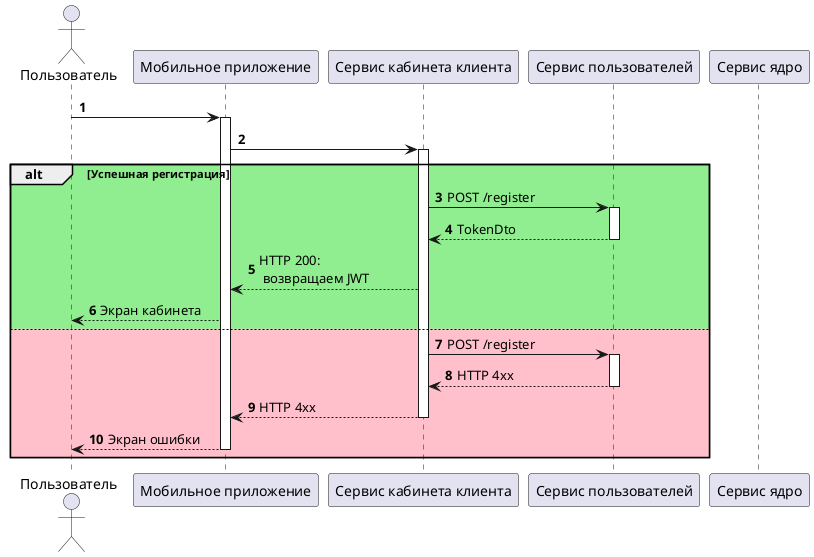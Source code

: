 @startuml
'https://plantuml.com/sequence-diagram

autonumber

actor "Пользователь" as User
participant "Мобильное приложение" as MobileApp
participant "Сервис кабинета клиента" as ClientService
participant "Сервис пользователей" as UserService
participant "Сервис ядро" as CoreService

User -> MobileApp
activate MobileApp

    MobileApp -> ClientService
    activate ClientService

alt #lightgreen Успешная регистрация
        ClientService -> UserService: POST /register
        activate UserService
        return TokenDto

        MobileApp <-- ClientService: HTTP 200:\n возвращаем JWT
        User <-- MobileApp: Экран кабинета
else #pink
        ClientService -> UserService: POST /register
        activate UserService
        return HTTP 4xx
    return HTTP 4xx
return Экран ошибки
end

@enduml